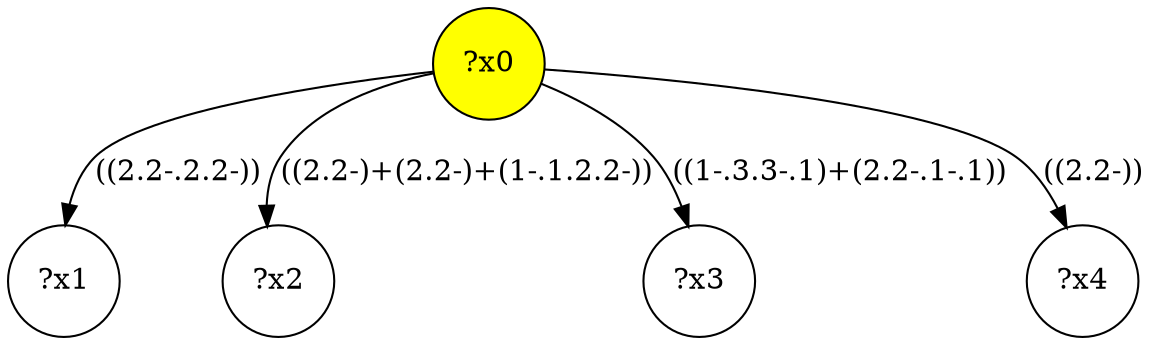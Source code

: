 digraph g {
	x0 [fillcolor="yellow", style="filled," shape=circle, label="?x0"];
	x1 [shape=circle, label="?x1"];
	x0 -> x1 [label="((2.2-.2.2-))"];
	x2 [shape=circle, label="?x2"];
	x0 -> x2 [label="((2.2-)+(2.2-)+(1-.1.2.2-))"];
	x3 [shape=circle, label="?x3"];
	x0 -> x3 [label="((1-.3.3-.1)+(2.2-.1-.1))"];
	x4 [shape=circle, label="?x4"];
	x0 -> x4 [label="((2.2-))"];
}

